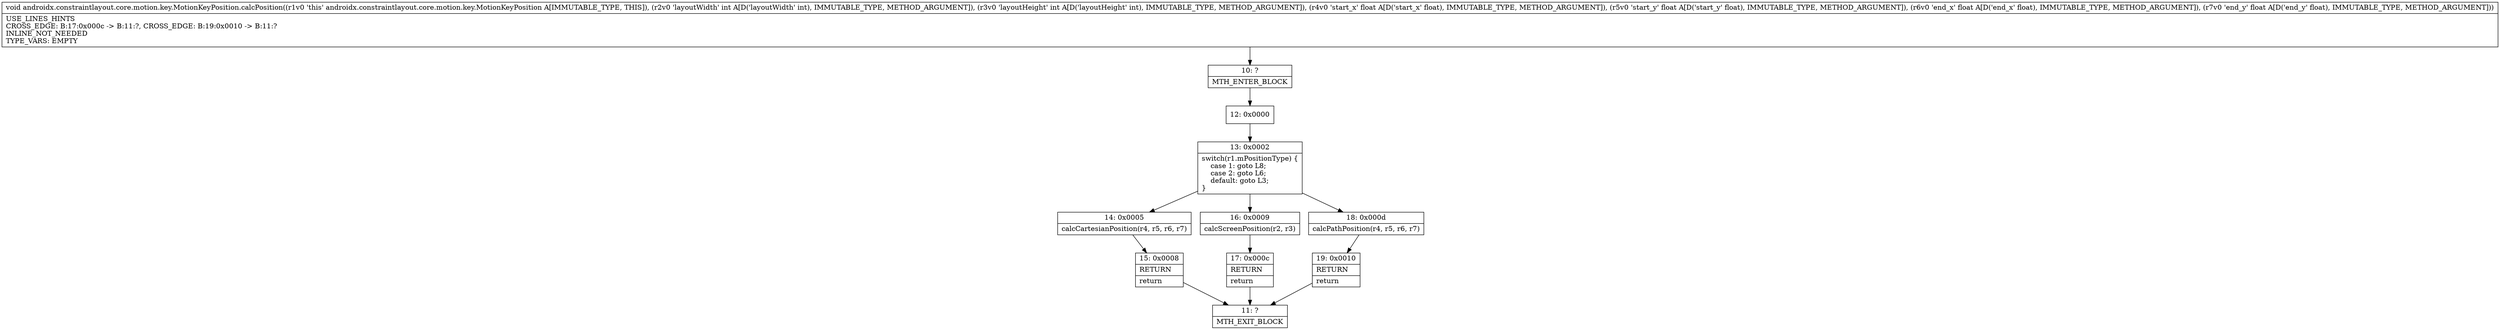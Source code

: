 digraph "CFG forandroidx.constraintlayout.core.motion.key.MotionKeyPosition.calcPosition(IIFFFF)V" {
Node_10 [shape=record,label="{10\:\ ?|MTH_ENTER_BLOCK\l}"];
Node_12 [shape=record,label="{12\:\ 0x0000}"];
Node_13 [shape=record,label="{13\:\ 0x0002|switch(r1.mPositionType) \{\l    case 1: goto L8;\l    case 2: goto L6;\l    default: goto L3;\l\}\l}"];
Node_14 [shape=record,label="{14\:\ 0x0005|calcCartesianPosition(r4, r5, r6, r7)\l}"];
Node_15 [shape=record,label="{15\:\ 0x0008|RETURN\l|return\l}"];
Node_11 [shape=record,label="{11\:\ ?|MTH_EXIT_BLOCK\l}"];
Node_16 [shape=record,label="{16\:\ 0x0009|calcScreenPosition(r2, r3)\l}"];
Node_17 [shape=record,label="{17\:\ 0x000c|RETURN\l|return\l}"];
Node_18 [shape=record,label="{18\:\ 0x000d|calcPathPosition(r4, r5, r6, r7)\l}"];
Node_19 [shape=record,label="{19\:\ 0x0010|RETURN\l|return\l}"];
MethodNode[shape=record,label="{void androidx.constraintlayout.core.motion.key.MotionKeyPosition.calcPosition((r1v0 'this' androidx.constraintlayout.core.motion.key.MotionKeyPosition A[IMMUTABLE_TYPE, THIS]), (r2v0 'layoutWidth' int A[D('layoutWidth' int), IMMUTABLE_TYPE, METHOD_ARGUMENT]), (r3v0 'layoutHeight' int A[D('layoutHeight' int), IMMUTABLE_TYPE, METHOD_ARGUMENT]), (r4v0 'start_x' float A[D('start_x' float), IMMUTABLE_TYPE, METHOD_ARGUMENT]), (r5v0 'start_y' float A[D('start_y' float), IMMUTABLE_TYPE, METHOD_ARGUMENT]), (r6v0 'end_x' float A[D('end_x' float), IMMUTABLE_TYPE, METHOD_ARGUMENT]), (r7v0 'end_y' float A[D('end_y' float), IMMUTABLE_TYPE, METHOD_ARGUMENT]))  | USE_LINES_HINTS\lCROSS_EDGE: B:17:0x000c \-\> B:11:?, CROSS_EDGE: B:19:0x0010 \-\> B:11:?\lINLINE_NOT_NEEDED\lTYPE_VARS: EMPTY\l}"];
MethodNode -> Node_10;Node_10 -> Node_12;
Node_12 -> Node_13;
Node_13 -> Node_14;
Node_13 -> Node_16;
Node_13 -> Node_18;
Node_14 -> Node_15;
Node_15 -> Node_11;
Node_16 -> Node_17;
Node_17 -> Node_11;
Node_18 -> Node_19;
Node_19 -> Node_11;
}

